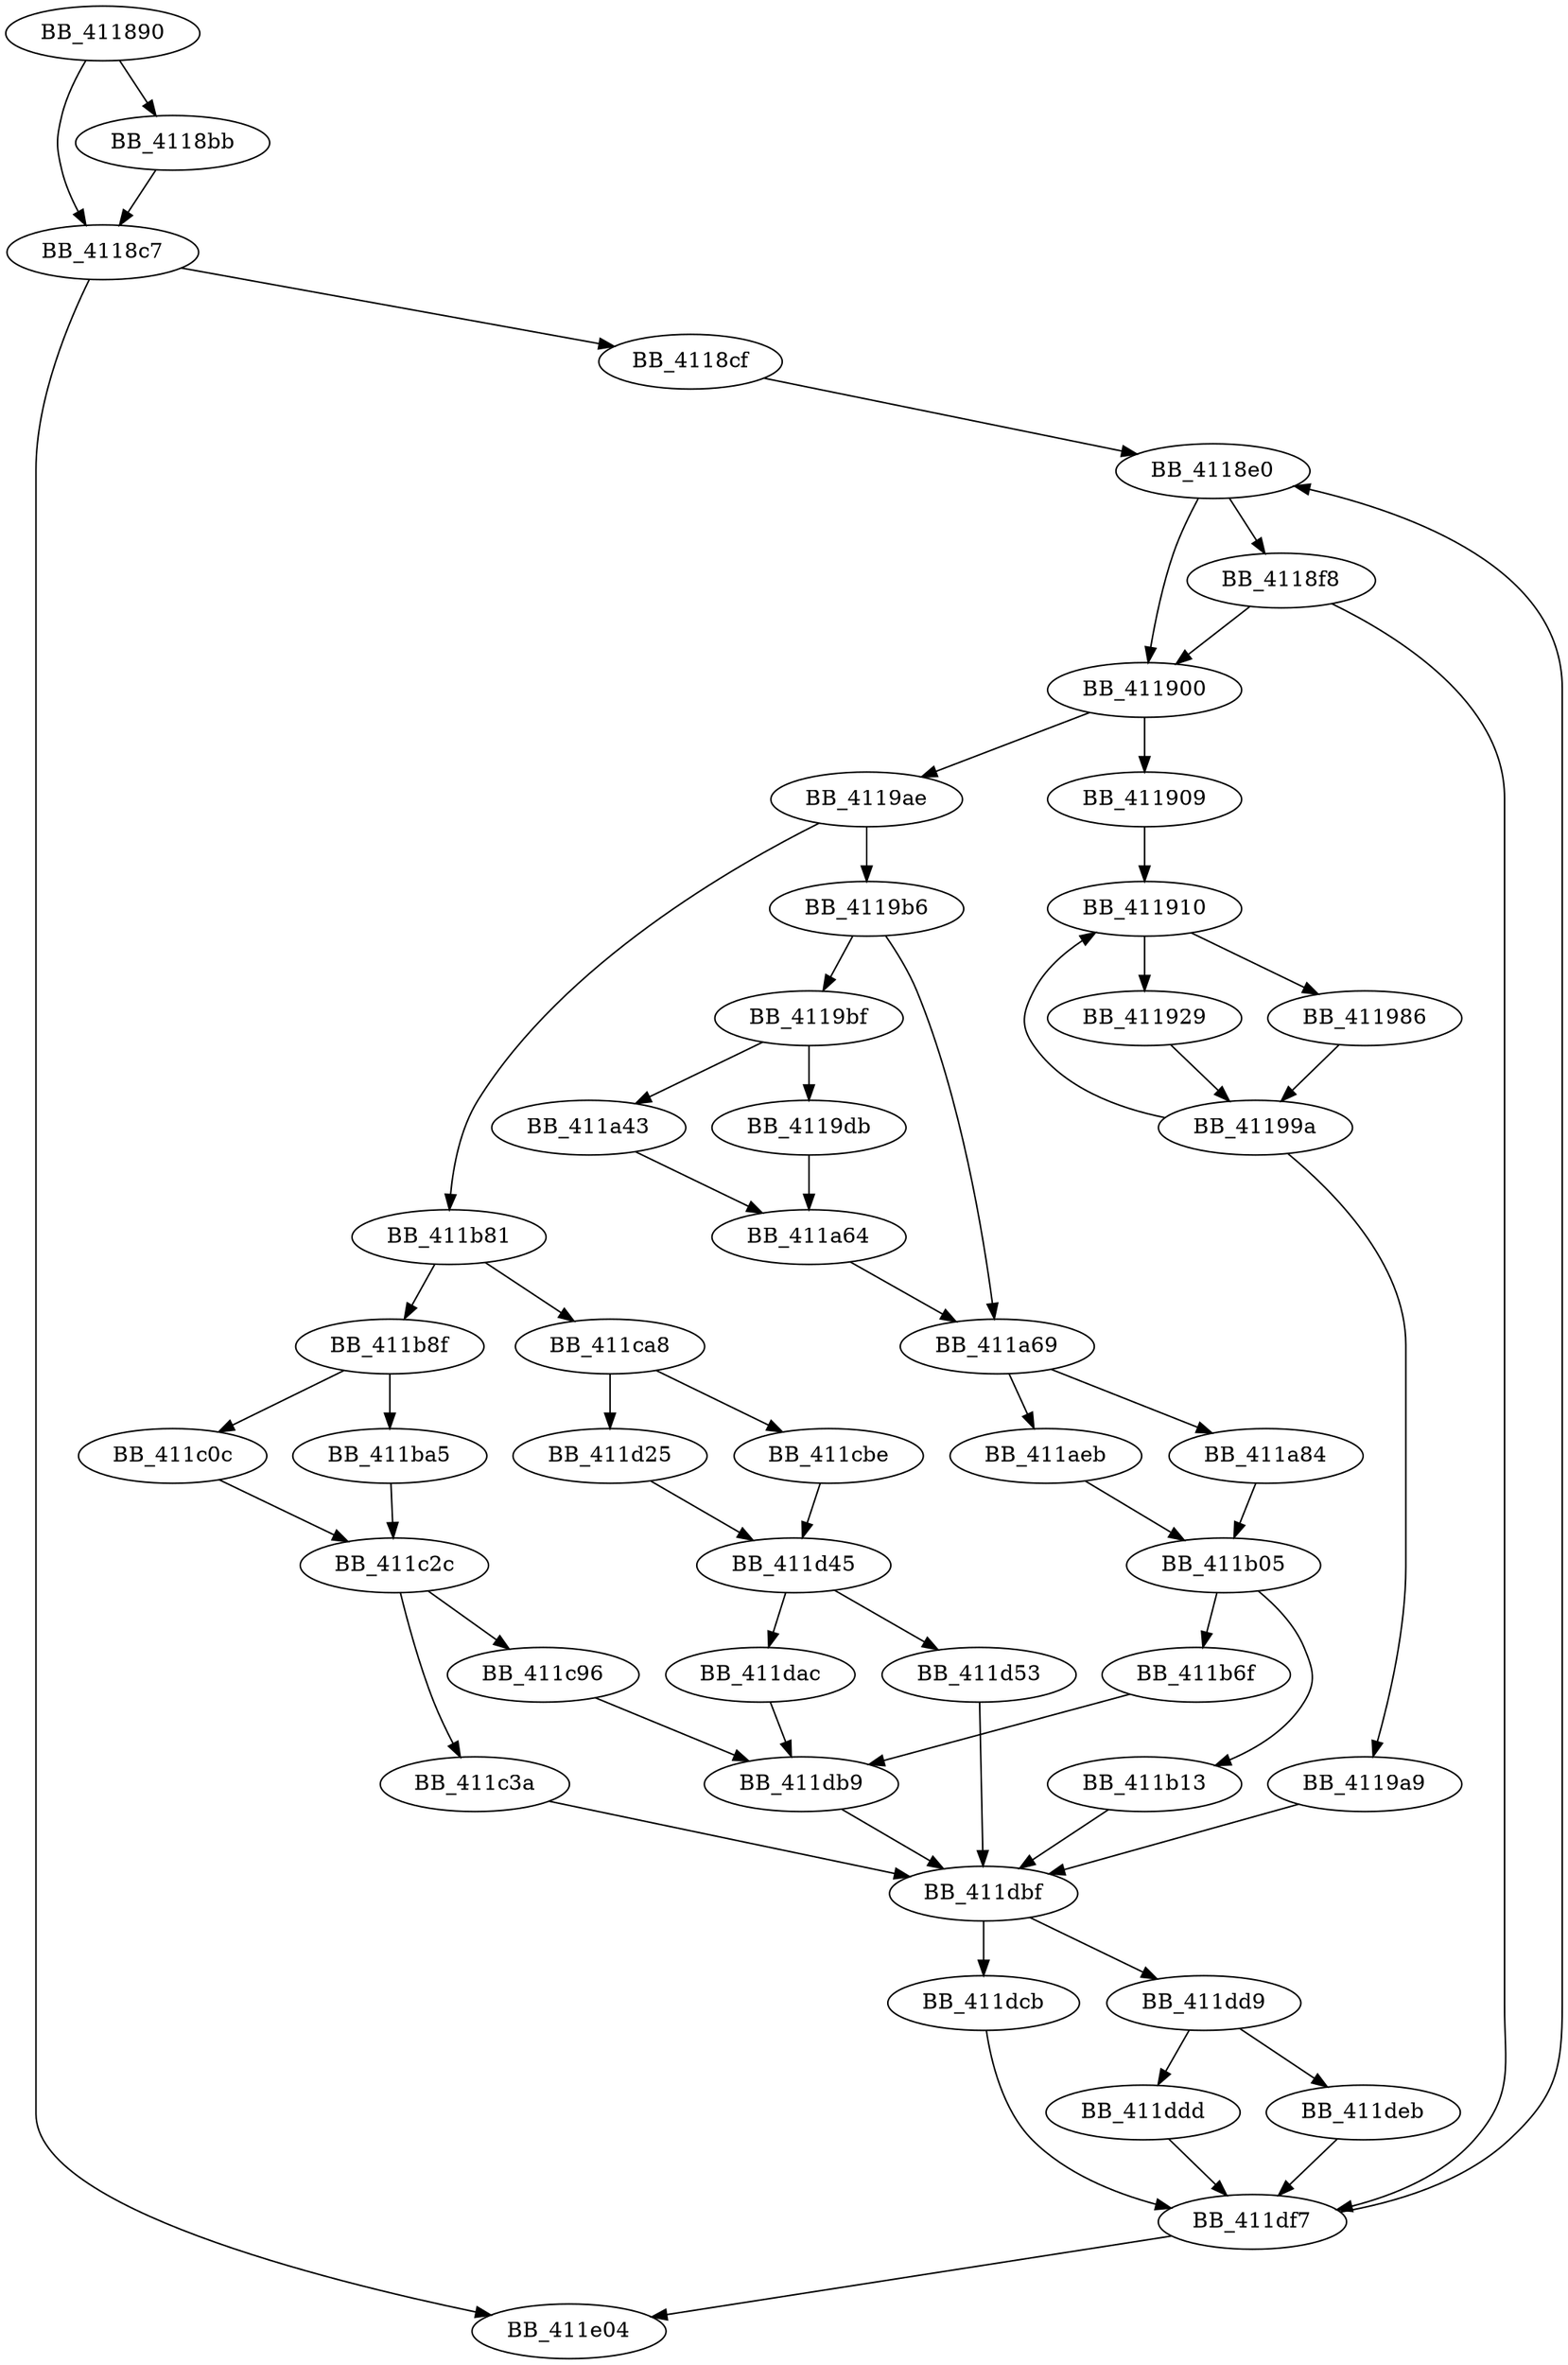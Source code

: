 DiGraph sub_411890{
BB_411890->BB_4118bb
BB_411890->BB_4118c7
BB_4118bb->BB_4118c7
BB_4118c7->BB_4118cf
BB_4118c7->BB_411e04
BB_4118cf->BB_4118e0
BB_4118e0->BB_4118f8
BB_4118e0->BB_411900
BB_4118f8->BB_411900
BB_4118f8->BB_411df7
BB_411900->BB_411909
BB_411900->BB_4119ae
BB_411909->BB_411910
BB_411910->BB_411929
BB_411910->BB_411986
BB_411929->BB_41199a
BB_411986->BB_41199a
BB_41199a->BB_411910
BB_41199a->BB_4119a9
BB_4119a9->BB_411dbf
BB_4119ae->BB_4119b6
BB_4119ae->BB_411b81
BB_4119b6->BB_4119bf
BB_4119b6->BB_411a69
BB_4119bf->BB_4119db
BB_4119bf->BB_411a43
BB_4119db->BB_411a64
BB_411a43->BB_411a64
BB_411a64->BB_411a69
BB_411a69->BB_411a84
BB_411a69->BB_411aeb
BB_411a84->BB_411b05
BB_411aeb->BB_411b05
BB_411b05->BB_411b13
BB_411b05->BB_411b6f
BB_411b13->BB_411dbf
BB_411b6f->BB_411db9
BB_411b81->BB_411b8f
BB_411b81->BB_411ca8
BB_411b8f->BB_411ba5
BB_411b8f->BB_411c0c
BB_411ba5->BB_411c2c
BB_411c0c->BB_411c2c
BB_411c2c->BB_411c3a
BB_411c2c->BB_411c96
BB_411c3a->BB_411dbf
BB_411c96->BB_411db9
BB_411ca8->BB_411cbe
BB_411ca8->BB_411d25
BB_411cbe->BB_411d45
BB_411d25->BB_411d45
BB_411d45->BB_411d53
BB_411d45->BB_411dac
BB_411d53->BB_411dbf
BB_411dac->BB_411db9
BB_411db9->BB_411dbf
BB_411dbf->BB_411dcb
BB_411dbf->BB_411dd9
BB_411dcb->BB_411df7
BB_411dd9->BB_411ddd
BB_411dd9->BB_411deb
BB_411ddd->BB_411df7
BB_411deb->BB_411df7
BB_411df7->BB_4118e0
BB_411df7->BB_411e04
}
